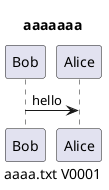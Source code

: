 {
  "sha1": "r27v33meodz798sw7jjk08hy1ard6yp",
  "insertion": {
    "when": "2024-06-04T17:28:43.273Z",
    "url": "http://plantuml.sourceforge.net/qa/?qa=5096/caption-disapear-with-teoz",
    "user": "plantuml@gmail.com"
  }
}
@startuml
!pragma teoz true
Title aaaaaaa 
caption aaaa.txt V0001
Bob->Alice : hello
@enduml
